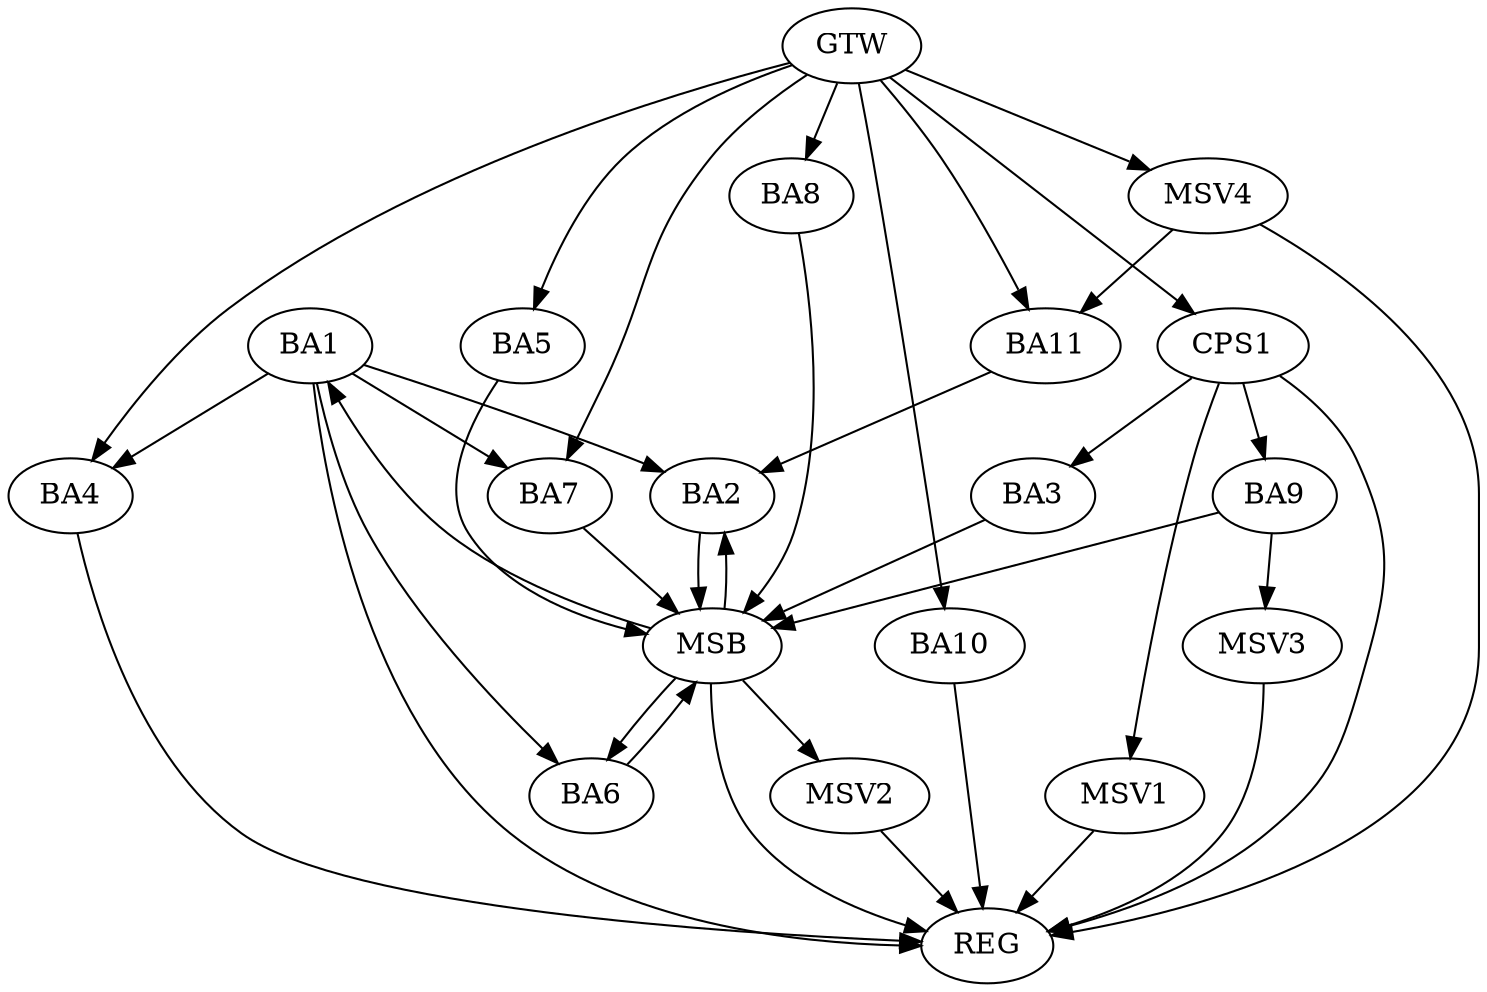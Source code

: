 strict digraph G {
  BA1 [ label="BA1" ];
  BA2 [ label="BA2" ];
  BA3 [ label="BA3" ];
  BA4 [ label="BA4" ];
  BA5 [ label="BA5" ];
  BA6 [ label="BA6" ];
  BA7 [ label="BA7" ];
  BA8 [ label="BA8" ];
  BA9 [ label="BA9" ];
  BA10 [ label="BA10" ];
  BA11 [ label="BA11" ];
  CPS1 [ label="CPS1" ];
  GTW [ label="GTW" ];
  REG [ label="REG" ];
  MSB [ label="MSB" ];
  MSV1 [ label="MSV1" ];
  MSV2 [ label="MSV2" ];
  MSV3 [ label="MSV3" ];
  MSV4 [ label="MSV4" ];
  BA1 -> BA2;
  BA11 -> BA2;
  CPS1 -> BA9;
  CPS1 -> BA3;
  GTW -> BA4;
  GTW -> BA5;
  GTW -> BA7;
  GTW -> BA8;
  GTW -> BA10;
  GTW -> BA11;
  GTW -> CPS1;
  BA1 -> REG;
  BA4 -> REG;
  BA10 -> REG;
  CPS1 -> REG;
  BA2 -> MSB;
  MSB -> BA1;
  MSB -> REG;
  BA3 -> MSB;
  MSB -> BA2;
  BA5 -> MSB;
  BA6 -> MSB;
  BA7 -> MSB;
  MSB -> BA6;
  BA8 -> MSB;
  BA9 -> MSB;
  BA1 -> BA7;
  BA1 -> BA4;
  BA1 -> BA6;
  CPS1 -> MSV1;
  MSV1 -> REG;
  MSB -> MSV2;
  MSV2 -> REG;
  BA9 -> MSV3;
  MSV3 -> REG;
  MSV4 -> BA11;
  GTW -> MSV4;
  MSV4 -> REG;
}
